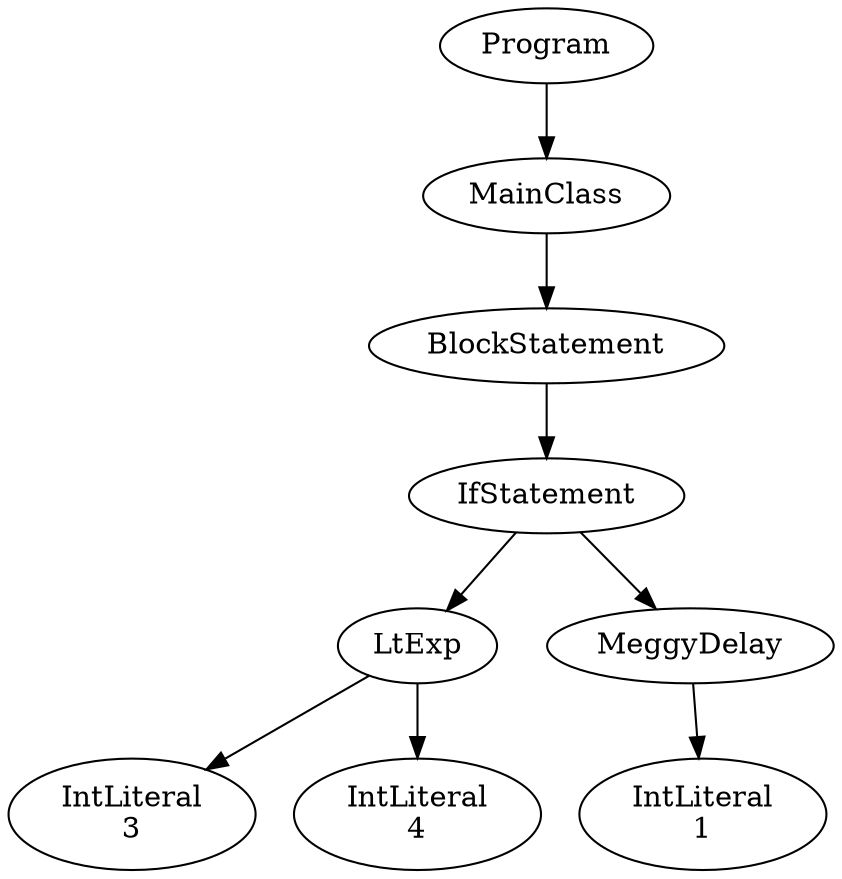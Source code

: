 digraph ASTGraph {
0 [ label="Program" ];
1 [ label="MainClass" ];
0 -> 1
2 [ label="BlockStatement" ];
1 -> 2
3 [ label="IfStatement" ];
2 -> 3
4 [ label="LtExp" ];
3 -> 4
5 [ label="IntLiteral\n3" ];
4 -> 5
6 [ label="IntLiteral\n4" ];
4 -> 6
7 [ label="MeggyDelay" ];
3 -> 7
8 [ label="IntLiteral\n1" ];
7 -> 8
}
